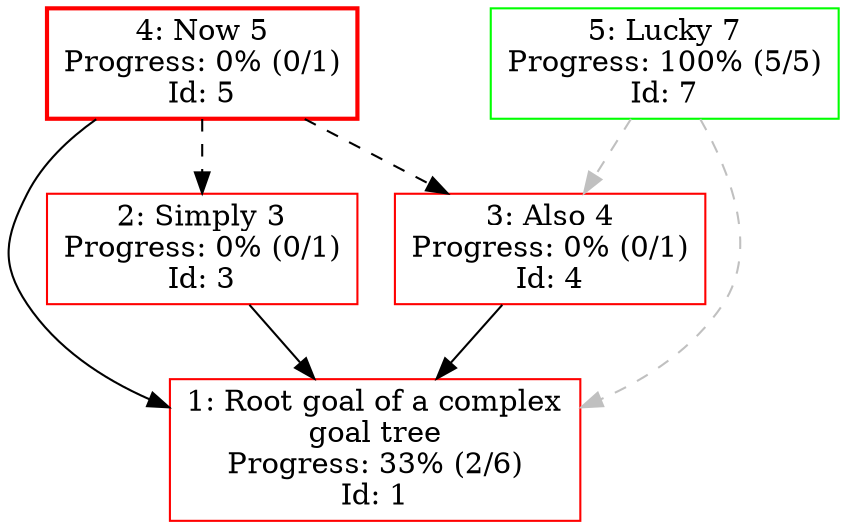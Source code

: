 digraph g {
node [shape=box];
1 [label="1: Root goal of a complex
goal tree
Progress: 33% (2/6)
Id: 1", color=red];
2 [label="2: Simply 3
Progress: 0% (0/1)
Id: 3", color=red];
3 [label="3: Also 4
Progress: 0% (0/1)
Id: 4", color=red];
4 [label="4: Now 5
Progress: 0% (0/1)
Id: 5", color=red, style=bold];
5 [label="5: Lucky 7
Progress: 100% (5/5)
Id: 7", color=green];
2 -> 1 [color=black];
3 -> 1 [color=black];
4 -> 1 [color=black];
5 -> 1 [color=gray, style=dashed];
4 -> 2 [color=black, style=dashed];
4 -> 3 [color=black, style=dashed];
5 -> 3 [color=gray, style=dashed];
}
